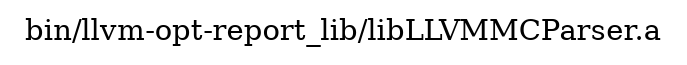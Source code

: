 digraph "bin/llvm-opt-report_lib/libLLVMMCParser.a" {
	label="bin/llvm-opt-report_lib/libLLVMMCParser.a";
	rankdir=LR;

}

